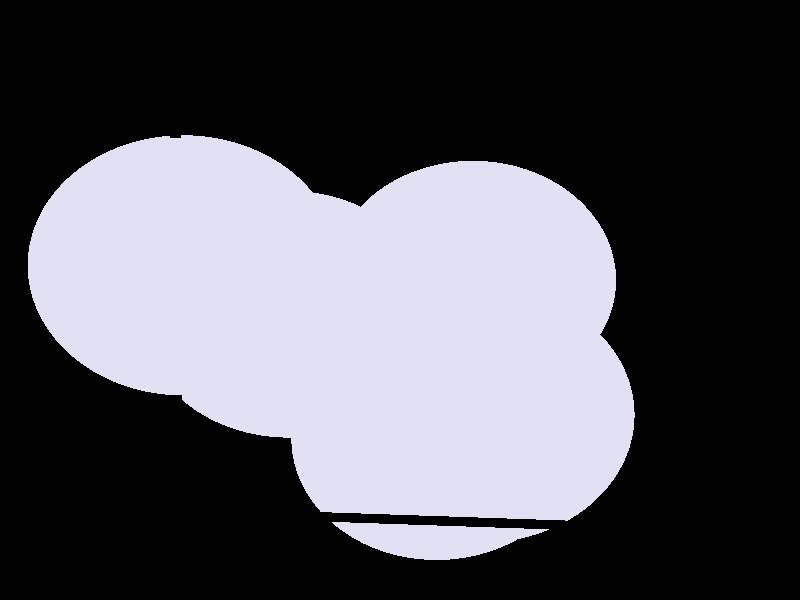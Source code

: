#include "colors.inc"
#include "finish.inc"

global_settings {assumed_gamma 1 max_trace_level 6}
background {color White transmit 1.0}
camera {perspective
  right -6.98*x up 6.27*y
  direction 50.00*z
  location <0,0,50.00> look_at <0,0,0>}


light_source {<  2.00,   3.00,  40.00> color White
  area_light <0.70, 0, 0>, <0, 0.70, 0>, 3, 3
  adaptive 1 jitter}
// no fog
#declare simple = finish {phong 0.7}
#declare pale = finish {ambient 0.5 diffuse 0.85 roughness 0.001 specular 0.200 }
#declare intermediate = finish {ambient 0.3 diffuse 0.6 specular 0.1 roughness 0.04}
#declare vmd = finish {ambient 0.0 diffuse 0.65 phong 0.1 phong_size 40.0 specular 0.5 }
#declare jmol = finish {ambient 0.2 diffuse 0.6 specular 1 roughness 0.001 metallic}
#declare ase2 = finish {ambient 0.05 brilliance 3 diffuse 0.6 metallic specular 0.7 roughness 0.04 reflection 0.15}
#declare ase3 = finish {ambient 0.15 brilliance 2 diffuse 0.6 metallic specular 1.0 roughness 0.001 reflection 0.0}
#declare glass = finish {ambient 0.05 diffuse 0.3 specular 1.0 roughness 0.001}
#declare glass2 = finish {ambient 0.01 diffuse 0.3 specular 1.0 reflection 0.25 roughness 0.001}
#declare Rcell = 0.050;
#declare Rbond = 0.100;

#macro atom(LOC, R, COL, TRANS, FIN)
  sphere{LOC, R texture{pigment{color COL transmit TRANS} finish{FIN}}}
#end
#macro constrain(LOC, R, COL, TRANS FIN)
union{torus{R, Rcell rotate 45*z texture{pigment{color COL transmit TRANS} finish{FIN}}}
     torus{R, Rcell rotate -45*z texture{pigment{color COL transmit TRANS} finish{FIN}}}
     translate LOC}
#end

cylinder {< -2.00,  -2.28,  -1.49>, < -0.98,  -1.42,  -6.86>, Rcell pigment {Black}}
cylinder {< -1.99,   2.12,  -0.78>, < -0.96,   2.98,  -6.16>, Rcell pigment {Black}}
cylinder {<  2.30,   1.98,   0.01>, <  3.32,   2.85,  -5.36>, Rcell pigment {Black}}
cylinder {<  2.29,  -2.42,  -0.69>, <  3.31,  -1.56,  -6.07>, Rcell pigment {Black}}
cylinder {< -2.00,  -2.28,  -1.49>, < -1.99,   2.12,  -0.78>, Rcell pigment {Black}}
cylinder {< -0.98,  -1.42,  -6.86>, < -0.96,   2.98,  -6.16>, Rcell pigment {Black}}
cylinder {<  3.31,  -1.56,  -6.07>, <  3.32,   2.85,  -5.36>, Rcell pigment {Black}}
cylinder {<  2.29,  -2.42,  -0.69>, <  2.30,   1.98,   0.01>, Rcell pigment {Black}}
cylinder {< -2.00,  -2.28,  -1.49>, <  2.29,  -2.42,  -0.69>, Rcell pigment {Black}}
cylinder {< -0.98,  -1.42,  -6.86>, <  3.31,  -1.56,  -6.07>, Rcell pigment {Black}}
cylinder {< -0.96,   2.98,  -6.16>, <  3.32,   2.85,  -5.36>, Rcell pigment {Black}}
cylinder {< -1.99,   2.12,  -0.78>, <  2.30,   1.98,   0.01>, Rcell pigment {Black}}
atom(< -1.93,   0.37,  -1.14>, 1.39, rgb <0.75, 0.75, 0.90>, 0.0, ase2) // #0
atom(< -1.05,  -0.16,  -3.93>, 1.39, rgb <0.75, 0.75, 0.90>, 0.0, ase2) // #1
atom(<  0.71,   0.23,  -5.72>, 1.39, rgb <0.75, 0.75, 0.90>, 0.0, ase2) // #2
atom(<  0.74,  -1.25,  -2.07>, 1.39, rgb <0.75, 0.75, 0.90>, 0.0, ase2) // #3
atom(<  0.35,  -1.59,  -4.88>, 1.39, rgb <0.75, 0.75, 0.90>, 0.0, ase2) // #4

// no constraints
